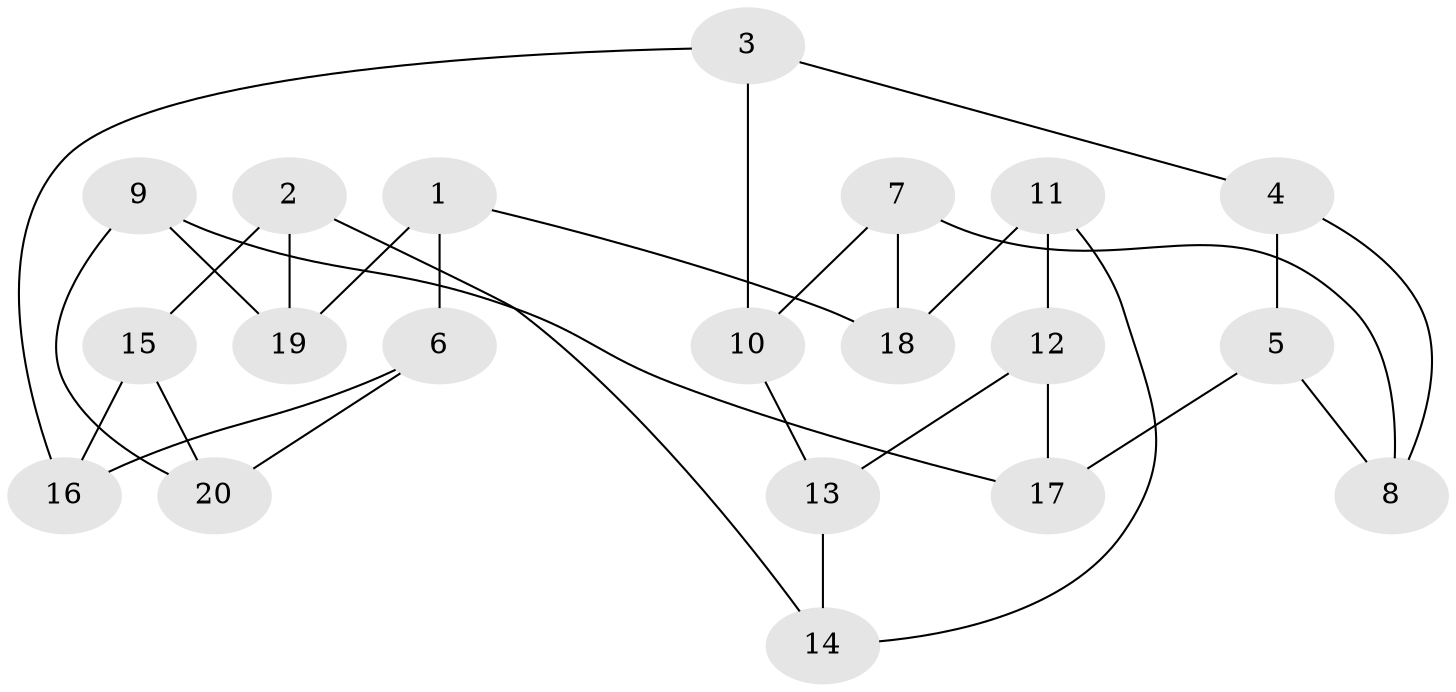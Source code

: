 // Generated by graph-tools (version 1.1) at 2025/46/02/15/25 05:46:28]
// undirected, 20 vertices, 30 edges
graph export_dot {
graph [start="1"]
  node [color=gray90,style=filled];
  1;
  2;
  3;
  4;
  5;
  6;
  7;
  8;
  9;
  10;
  11;
  12;
  13;
  14;
  15;
  16;
  17;
  18;
  19;
  20;
  1 -- 19;
  1 -- 18;
  1 -- 6;
  2 -- 14;
  2 -- 19;
  2 -- 15;
  3 -- 16;
  3 -- 10;
  3 -- 4;
  4 -- 8;
  4 -- 5;
  5 -- 17;
  5 -- 8;
  6 -- 20;
  6 -- 16;
  7 -- 18;
  7 -- 10;
  7 -- 8;
  9 -- 20;
  9 -- 19;
  9 -- 17;
  10 -- 13;
  11 -- 12;
  11 -- 18;
  11 -- 14;
  12 -- 17;
  12 -- 13;
  13 -- 14;
  15 -- 20;
  15 -- 16;
}
